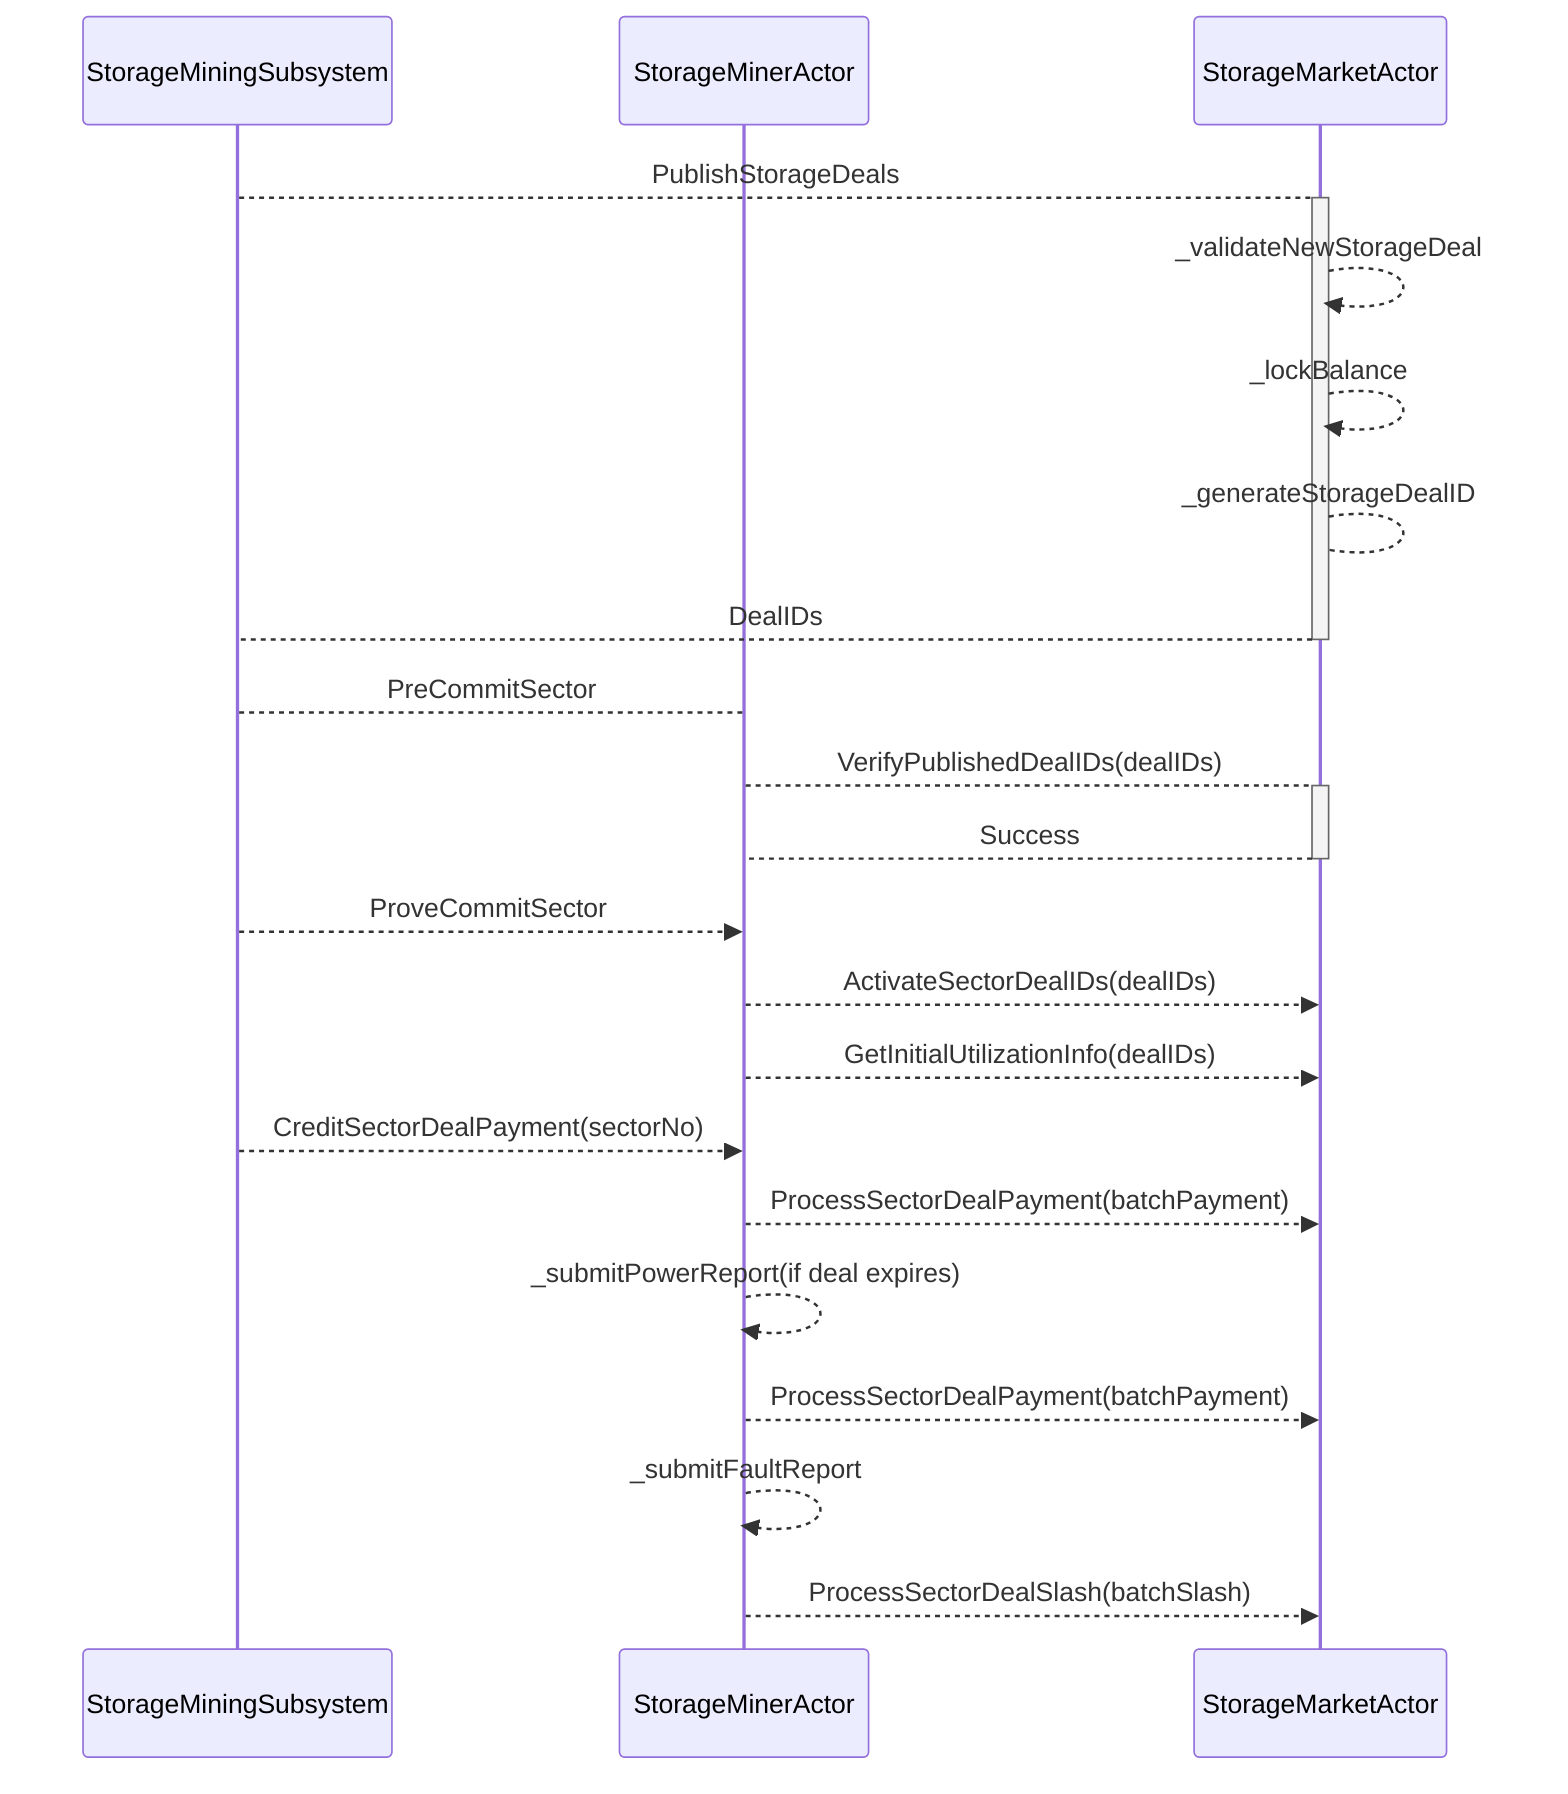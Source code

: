 sequenceDiagram
participant StorageMiningSubsystem
participant StorageMinerActor
participant StorageMarketActor
StorageMiningSubsystem -->+ StorageMarketActor: PublishStorageDeals
StorageMarketActor -->> StorageMarketActor: _validateNewStorageDeal
StorageMarketActor -->> StorageMarketActor: _lockBalance
StorageMarketActor --> StorageMarketActor: _generateStorageDealID
StorageMarketActor -->- StorageMiningSubsystem: DealIDs
StorageMiningSubsystem --> StorageMinerActor: PreCommitSector
StorageMinerActor -->+ StorageMarketActor: VerifyPublishedDealIDs(dealIDs)
StorageMarketActor -->- StorageMinerActor: Success

StorageMiningSubsystem -->> StorageMinerActor: ProveCommitSector
StorageMinerActor -->> StorageMarketActor: ActivateSectorDealIDs(dealIDs)
StorageMinerActor -->> StorageMarketActor: GetInitialUtilizationInfo(dealIDs)
StorageMiningSubsystem -->> StorageMinerActor: CreditSectorDealPayment(sectorNo)
StorageMinerActor -->> StorageMarketActor: ProcessSectorDealPayment(batchPayment)
StorageMinerActor -->> StorageMinerActor: _submitPowerReport(if deal expires)
StorageMinerActor -->> StorageMarketActor: ProcessSectorDealPayment(batchPayment)
StorageMinerActor -->> StorageMinerActor: _submitFaultReport
StorageMinerActor -->> StorageMarketActor: ProcessSectorDealSlash(batchSlash)
